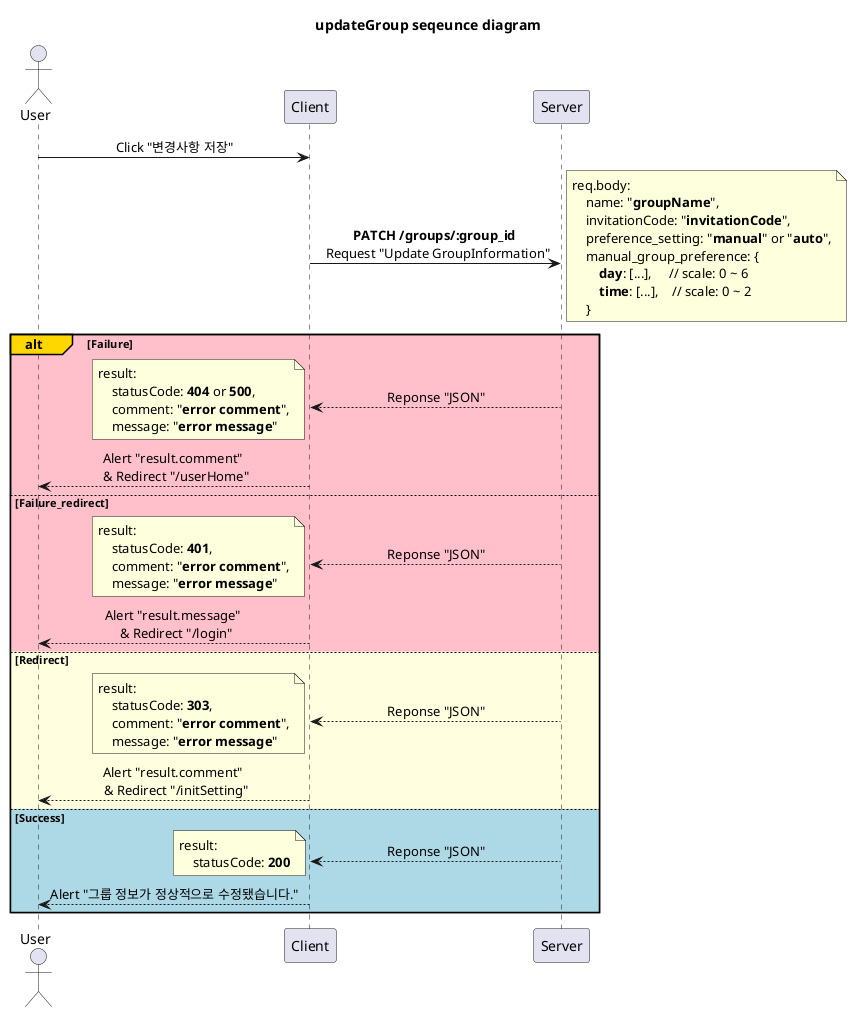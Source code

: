 @startuml updateGroup
'http://localhost:3000/editGroup/:id

title updateGroup seqeunce diagram

skinparam SequenceMessageAlignment center

participant Server order 30
participant Client order 20
actor User order 10

User -> Client: Click "변경사항 저장"

Client -> Server: **PATCH /groups/:group_id** \n Request "Update GroupInformation"
note right
    req.body:
        name: "**groupName**",
        invitationCode: "**invitationCode**",
        preference_setting: "**manual**" or "**auto**",
        manual_group_preference: {
            **day**: [...],     // scale: 0 ~ 6
            **time**: [...],    // scale: 0 ~ 2
        }
end note

alt#Gold #Pink Failure
    Client <-- Server: Reponse "JSON"
    note left
        result:
            statusCode: **404** or **500**,
            comment: "**error comment**",
            message: "**error message**"
    end note
    User <-- Client: Alert "result.comment" \n & Redirect "/userHome"

else #Pink Failure_redirect
    Client <-- Server: Reponse "JSON"
    note left
        result:
            statusCode: **401**,
            comment: "**error comment**",
            message: "**error message**"
    end note
    User <-- Client: Alert "result.message" \n & Redirect "/login"

else #LightYellow Redirect
    Client <-- Server: Reponse "JSON"
    note left
        result:
            statusCode: **303**,
            comment: "**error comment**",
            message: "**error message**"
    end note
    User <-- Client: Alert "result.comment" \n & Redirect "/initSetting"

else #LightBlue Success
    Client <-- Server: Reponse "JSON"
    note left
        result:
            statusCode: **200**
    end note
    User <-- Client: Alert "그룹 정보가 정상적으로 수정됐습니다."
end

@enduml